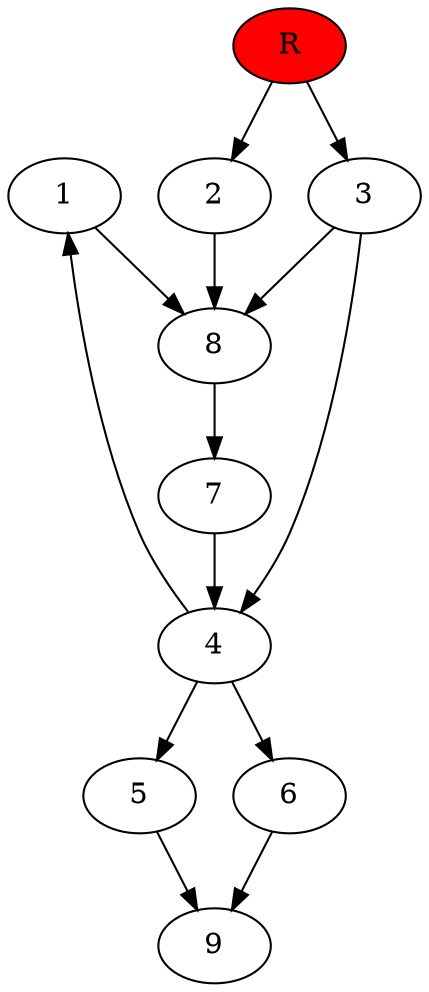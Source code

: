 digraph prb6154 {
	1
	2
	3
	4
	5
	6
	7
	8
	R [fillcolor="#ff0000" style=filled]
	1 -> 8
	2 -> 8
	3 -> 4
	3 -> 8
	4 -> 1
	4 -> 5
	4 -> 6
	5 -> 9
	6 -> 9
	7 -> 4
	8 -> 7
	R -> 2
	R -> 3
}
